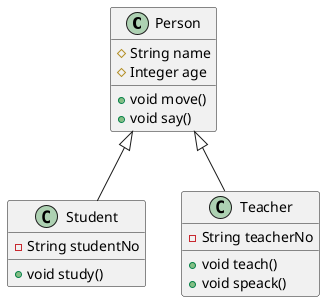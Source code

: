 @startuml
class Person {
    # String name
    # Integer age
    + void move()
    + void say()
}
class Student {
    - String studentNo
    + void study()
}
class Teacher {
    - String teacherNo
    + void teach()
    + void speack()
}
Person <|-- Student
Person <|-- Teacher
@enduml
